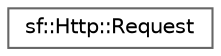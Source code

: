digraph "Graphical Class Hierarchy"
{
 // LATEX_PDF_SIZE
  bgcolor="transparent";
  edge [fontname=Helvetica,fontsize=10,labelfontname=Helvetica,labelfontsize=10];
  node [fontname=Helvetica,fontsize=10,shape=box,height=0.2,width=0.4];
  rankdir="LR";
  Node0 [id="Node000000",label="sf::Http::Request",height=0.2,width=0.4,color="grey40", fillcolor="white", style="filled",URL="$classsf_1_1_http_1_1_request.html",tooltip="Define a HTTP request."];
}
